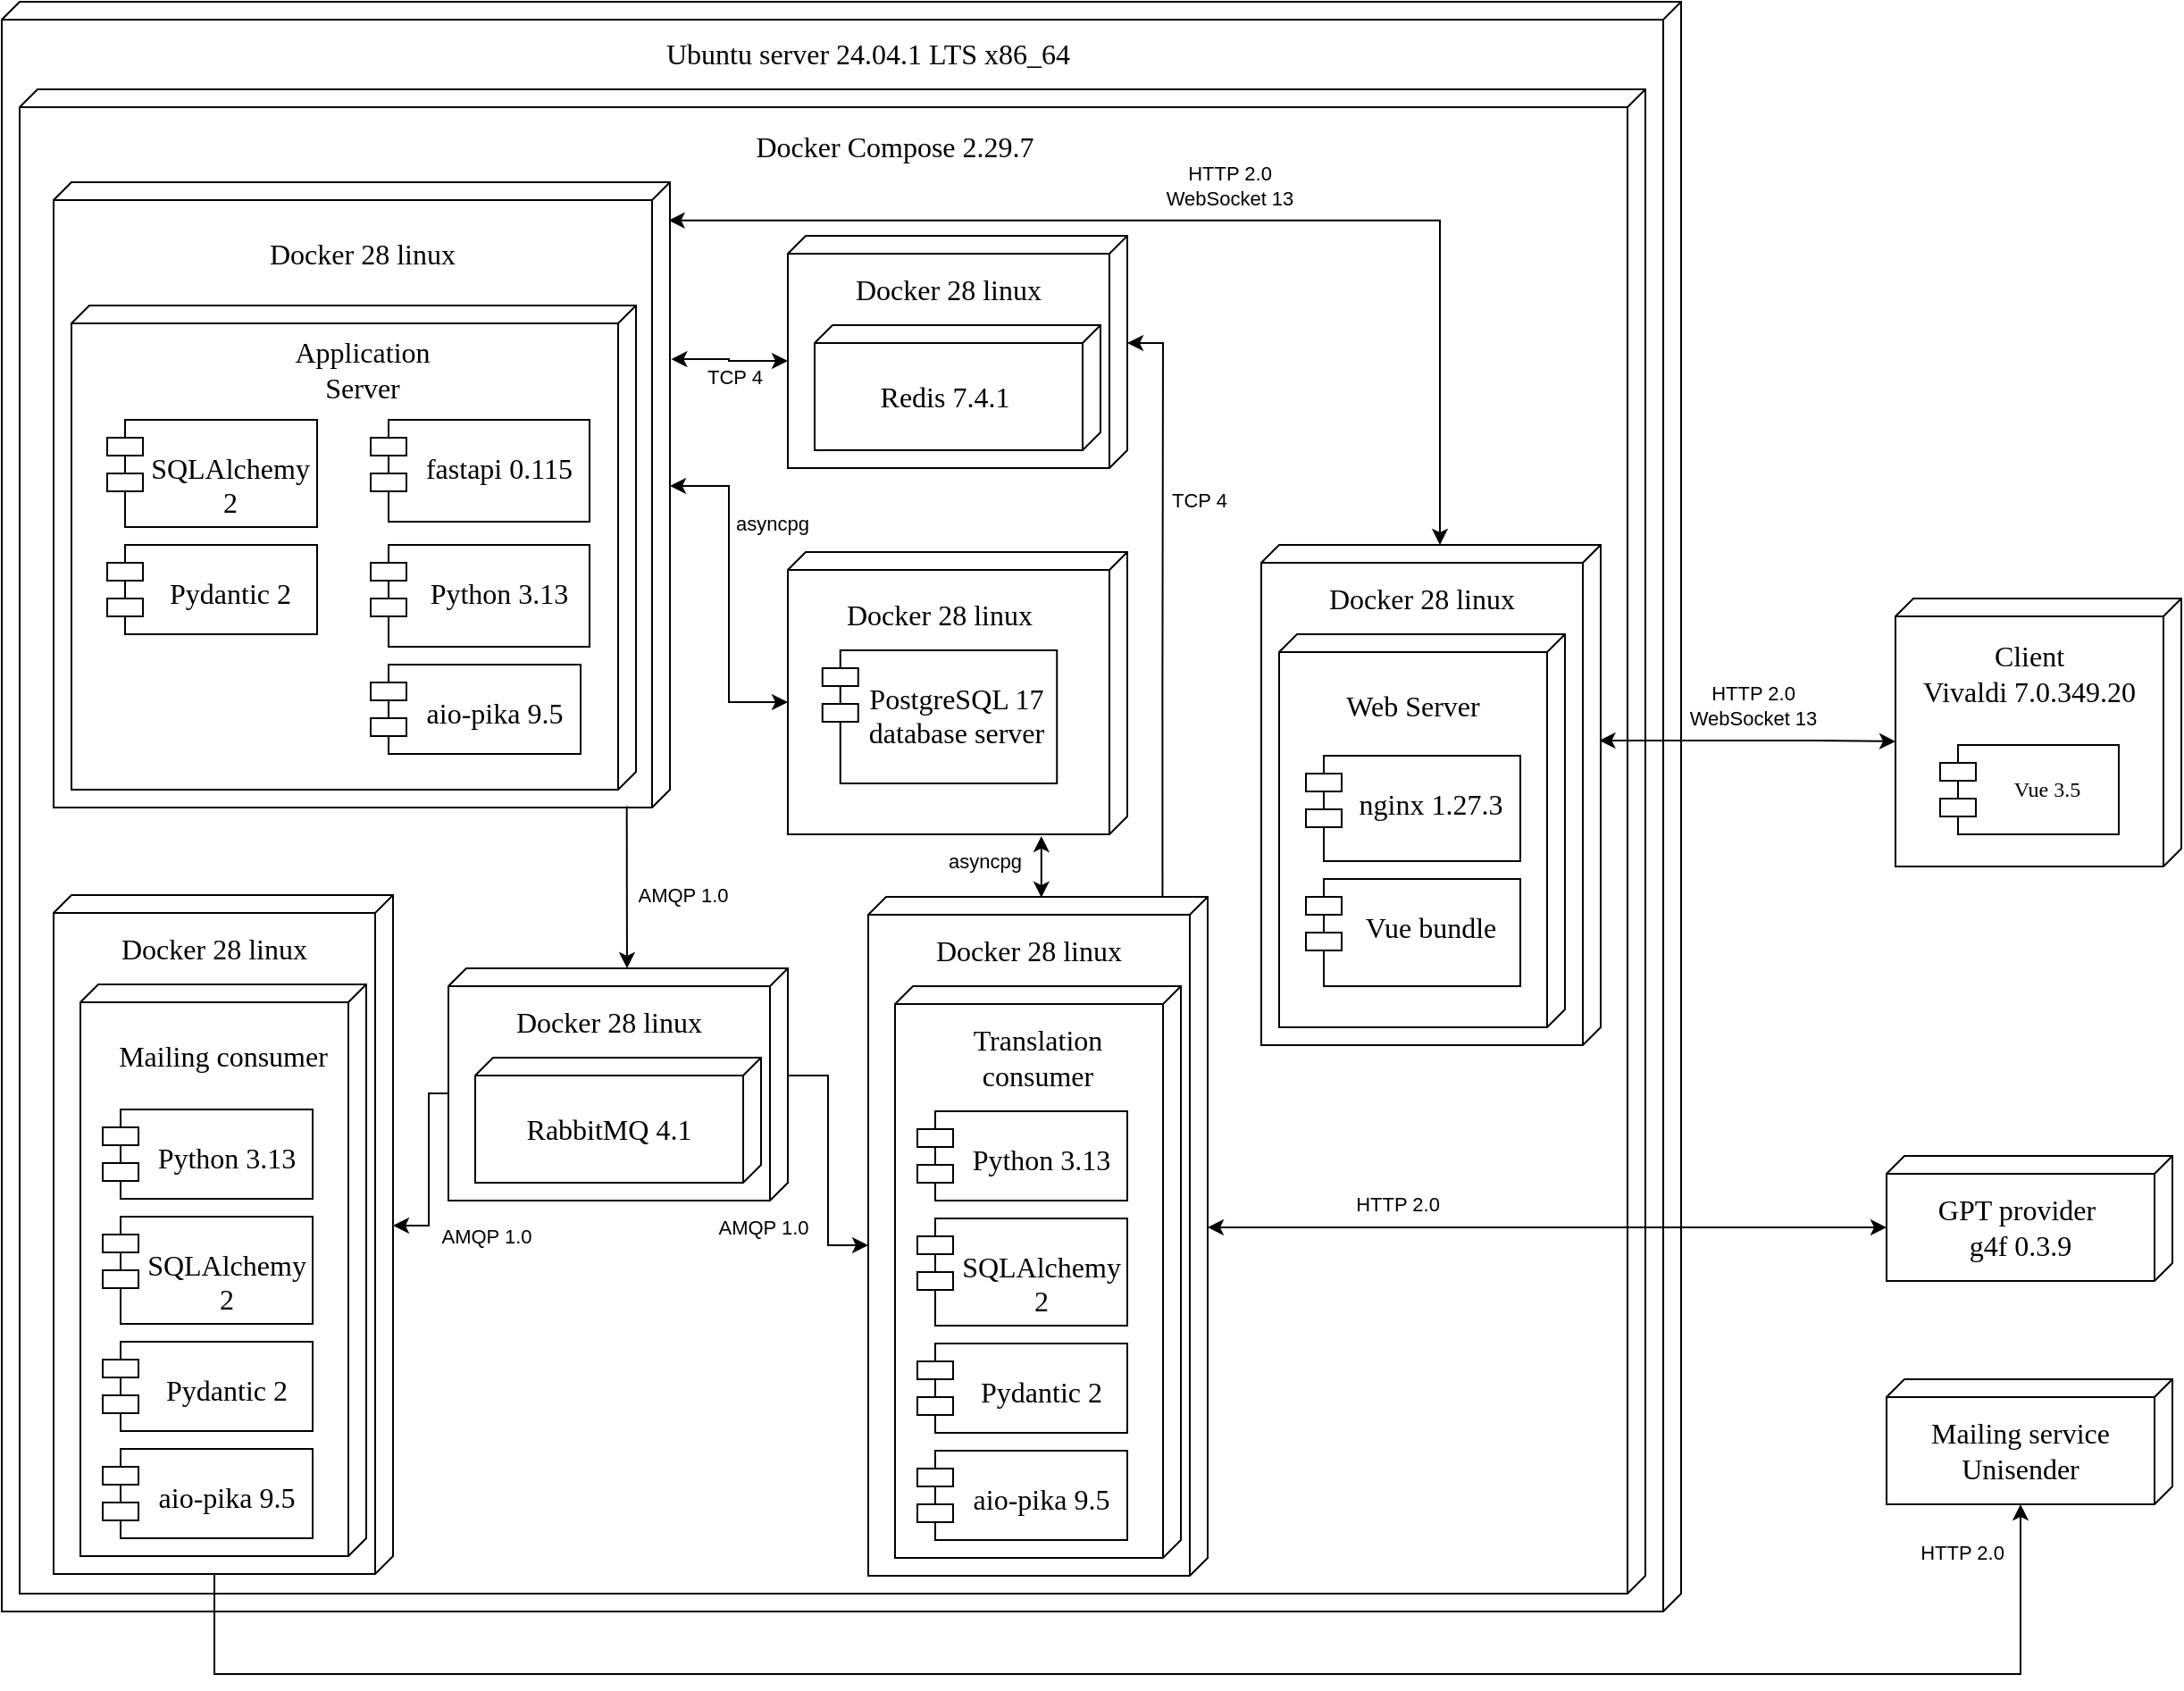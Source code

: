<mxfile version="27.1.4">
  <diagram name="Page-1" id="ECUC66QCHJgBqxlixaPf">
    <mxGraphModel dx="1715" dy="593" grid="1" gridSize="10" guides="1" tooltips="1" connect="1" arrows="1" fold="1" page="1" pageScale="1" pageWidth="850" pageHeight="1100" math="0" shadow="0">
      <root>
        <mxCell id="0" />
        <mxCell id="1" parent="0" />
        <mxCell id="TpZDVDv9xe1A2jSQaFGP-43" value="" style="verticalAlign=top;align=left;spacingTop=8;spacingLeft=2;spacingRight=12;shape=cube;size=10;direction=south;fontStyle=4;html=1;whiteSpace=wrap;fontFamily=Times New Roman;" parent="1" vertex="1">
          <mxGeometry x="-90" y="219" width="940" height="901" as="geometry" />
        </mxCell>
        <mxCell id="VxAmGhYTxK7InE3hvXu2-1" value="" style="verticalAlign=top;align=left;spacingTop=8;spacingLeft=2;spacingRight=12;shape=cube;size=10;direction=south;fontStyle=4;html=1;whiteSpace=wrap;fontFamily=Times New Roman;" parent="1" vertex="1">
          <mxGeometry x="-80" y="268" width="910" height="842" as="geometry" />
        </mxCell>
        <mxCell id="FNfErf56BURAxAOAnGEf-10" value="" style="verticalAlign=top;align=left;spacingTop=8;spacingLeft=2;spacingRight=12;shape=cube;size=10;direction=south;fontStyle=4;html=1;whiteSpace=wrap;fontFamily=Times New Roman;" parent="1" vertex="1">
          <mxGeometry x="615" y="523" width="190" height="280" as="geometry" />
        </mxCell>
        <mxCell id="FNfErf56BURAxAOAnGEf-9" value="" style="verticalAlign=top;align=left;spacingTop=8;spacingLeft=2;spacingRight=12;shape=cube;size=10;direction=south;fontStyle=4;html=1;whiteSpace=wrap;fontFamily=Times New Roman;" parent="1" vertex="1">
          <mxGeometry x="-61" y="320" width="345" height="350" as="geometry" />
        </mxCell>
        <mxCell id="FNfErf56BURAxAOAnGEf-6" value="" style="verticalAlign=top;align=left;spacingTop=8;spacingLeft=2;spacingRight=12;shape=cube;size=10;direction=south;fontStyle=4;html=1;whiteSpace=wrap;fontFamily=Times New Roman;" parent="1" vertex="1">
          <mxGeometry x="160" y="760" width="190" height="130" as="geometry" />
        </mxCell>
        <mxCell id="FNfErf56BURAxAOAnGEf-5" value="" style="verticalAlign=top;align=left;spacingTop=8;spacingLeft=2;spacingRight=12;shape=cube;size=10;direction=south;fontStyle=4;html=1;whiteSpace=wrap;fontFamily=Times New Roman;" parent="1" vertex="1">
          <mxGeometry x="350" y="527" width="190" height="158" as="geometry" />
        </mxCell>
        <mxCell id="TpZDVDv9xe1A2jSQaFGP-22" value="" style="verticalAlign=top;align=left;spacingTop=8;spacingLeft=2;spacingRight=12;shape=cube;size=10;direction=south;fontStyle=4;html=1;whiteSpace=wrap;fontFamily=Times New Roman;" parent="1" vertex="1">
          <mxGeometry x="970" y="553" width="160" height="150" as="geometry" />
        </mxCell>
        <mxCell id="TpZDVDv9xe1A2jSQaFGP-23" value="Vue 3.5" style="shape=module;align=left;spacingLeft=20;align=center;verticalAlign=top;whiteSpace=wrap;html=1;fontFamily=Times New Roman;spacingTop=11;" parent="1" vertex="1">
          <mxGeometry x="995" y="635" width="100" height="50" as="geometry" />
        </mxCell>
        <mxCell id="TpZDVDv9xe1A2jSQaFGP-24" value="&lt;div&gt;Client Vivaldi&amp;nbsp;7.0.349.20&lt;/div&gt;" style="text;html=1;align=center;verticalAlign=middle;whiteSpace=wrap;rounded=0;fontFamily=Times New Roman;fontSize=16;" parent="1" vertex="1">
          <mxGeometry x="985" y="575" width="120" height="40" as="geometry" />
        </mxCell>
        <mxCell id="TpZDVDv9xe1A2jSQaFGP-26" value="PostgreSQL 17&lt;div&gt;database server&lt;/div&gt;" style="shape=module;align=left;spacingLeft=20;align=center;verticalAlign=top;whiteSpace=wrap;html=1;fontFamily=Times New Roman;spacingTop=11;fontSize=16;" parent="1" vertex="1">
          <mxGeometry x="369.38" y="582" width="131.25" height="74.5" as="geometry" />
        </mxCell>
        <mxCell id="TpZDVDv9xe1A2jSQaFGP-28" value="" style="verticalAlign=top;align=left;spacingTop=8;spacingLeft=2;spacingRight=12;shape=cube;size=10;direction=south;fontStyle=4;html=1;whiteSpace=wrap;fontFamily=Times New Roman;" parent="1" vertex="1">
          <mxGeometry x="625" y="573" width="160" height="220" as="geometry" />
        </mxCell>
        <mxCell id="TpZDVDv9xe1A2jSQaFGP-29" value="nginx 1.27.3" style="shape=module;align=left;spacingLeft=20;align=center;verticalAlign=top;whiteSpace=wrap;html=1;fontFamily=Times New Roman;spacingTop=11;fontSize=16;" parent="1" vertex="1">
          <mxGeometry x="640" y="641" width="120" height="59" as="geometry" />
        </mxCell>
        <mxCell id="TpZDVDv9xe1A2jSQaFGP-30" value="&lt;div&gt;&lt;span style=&quot;background-color: initial;&quot;&gt;Web Server&lt;/span&gt;&lt;/div&gt;" style="text;html=1;align=center;verticalAlign=middle;whiteSpace=wrap;rounded=0;fontFamily=Times New Roman;fontSize=16;" parent="1" vertex="1">
          <mxGeometry x="640" y="593" width="120" height="40" as="geometry" />
        </mxCell>
        <mxCell id="TpZDVDv9xe1A2jSQaFGP-34" value="" style="verticalAlign=top;align=left;spacingTop=8;spacingLeft=2;spacingRight=12;shape=cube;size=10;direction=south;fontStyle=4;html=1;whiteSpace=wrap;fontFamily=Times New Roman;" parent="1" vertex="1">
          <mxGeometry x="-51" y="389" width="316" height="271" as="geometry" />
        </mxCell>
        <mxCell id="TpZDVDv9xe1A2jSQaFGP-35" value="fastapi 0.115" style="shape=module;align=left;spacingLeft=20;align=center;verticalAlign=top;whiteSpace=wrap;html=1;fontFamily=Times New Roman;spacingTop=11;fontSize=16;" parent="1" vertex="1">
          <mxGeometry x="116.5" y="453" width="122.5" height="57" as="geometry" />
        </mxCell>
        <mxCell id="TpZDVDv9xe1A2jSQaFGP-36" value="&lt;div&gt;Application Server&lt;/div&gt;" style="text;html=1;align=center;verticalAlign=middle;whiteSpace=wrap;rounded=0;fontFamily=Times New Roman;fontSize=16;" parent="1" vertex="1">
          <mxGeometry x="51.5" y="405" width="120" height="40" as="geometry" />
        </mxCell>
        <mxCell id="TpZDVDv9xe1A2jSQaFGP-40" value="" style="verticalAlign=top;align=left;spacingTop=8;spacingLeft=2;spacingRight=12;shape=cube;size=10;direction=south;fontStyle=4;html=1;whiteSpace=wrap;fontFamily=Times New Roman;" parent="1" vertex="1">
          <mxGeometry x="965" y="865" width="160" height="70" as="geometry" />
        </mxCell>
        <mxCell id="TpZDVDv9xe1A2jSQaFGP-42" value="&lt;div&gt;GPT provider&amp;nbsp;&lt;/div&gt;&lt;div&gt;g4f 0.3.9&lt;/div&gt;" style="text;html=1;align=center;verticalAlign=middle;whiteSpace=wrap;rounded=0;fontFamily=Times New Roman;fontSize=16;" parent="1" vertex="1">
          <mxGeometry x="980" y="885" width="120" height="40" as="geometry" />
        </mxCell>
        <mxCell id="TpZDVDv9xe1A2jSQaFGP-44" value="Docker 28 linux" style="text;html=1;align=center;verticalAlign=middle;whiteSpace=wrap;rounded=0;fontFamily=Times New Roman;fontSize=16;" parent="1" vertex="1">
          <mxGeometry x="355" y="542" width="160" height="40" as="geometry" />
        </mxCell>
        <mxCell id="TpZDVDv9xe1A2jSQaFGP-46" value="" style="verticalAlign=top;align=left;spacingTop=8;spacingLeft=2;spacingRight=12;shape=cube;size=10;direction=south;fontStyle=4;html=1;whiteSpace=wrap;fontFamily=Times New Roman;" parent="1" vertex="1">
          <mxGeometry x="175" y="810" width="160" height="70" as="geometry" />
        </mxCell>
        <mxCell id="TpZDVDv9xe1A2jSQaFGP-45" value="&lt;div&gt;&lt;font face=&quot;TATKIw89jByi1dCgMb_N&quot;&gt;RabbitMQ 4.1&lt;/font&gt;&lt;/div&gt;" style="text;html=1;align=center;verticalAlign=middle;whiteSpace=wrap;rounded=0;fontFamily=Times New Roman;fontSize=16;" parent="1" vertex="1">
          <mxGeometry x="190" y="830" width="120" height="40" as="geometry" />
        </mxCell>
        <mxCell id="TpZDVDv9xe1A2jSQaFGP-55" style="edgeStyle=orthogonalEdgeStyle;rounded=0;orthogonalLoop=1;jettySize=auto;html=1;startArrow=classic;startFill=1;exitX=0.391;exitY=0.004;exitDx=0;exitDy=0;exitPerimeter=0;entryX=0;entryY=0;entryDx=80;entryDy=160;entryPerimeter=0;" parent="1" source="FNfErf56BURAxAOAnGEf-10" target="TpZDVDv9xe1A2jSQaFGP-22" edge="1">
          <mxGeometry relative="1" as="geometry">
            <mxPoint x="874" y="531" as="sourcePoint" />
            <mxPoint x="910" y="600" as="targetPoint" />
            <Array as="points">
              <mxPoint x="920" y="633" />
              <mxPoint x="920" y="633" />
            </Array>
          </mxGeometry>
        </mxCell>
        <mxCell id="W_WCTnaqJRIJzTgtYEaO-8" value="HTTP 2.0&lt;div&gt;WebSocket 13&lt;/div&gt;" style="edgeLabel;html=1;align=center;verticalAlign=middle;resizable=0;points=[];" parent="TpZDVDv9xe1A2jSQaFGP-55" vertex="1" connectable="0">
          <mxGeometry x="0.037" relative="1" as="geometry">
            <mxPoint y="-20" as="offset" />
          </mxGeometry>
        </mxCell>
        <mxCell id="FNfErf56BURAxAOAnGEf-1" value="" style="verticalAlign=top;align=left;spacingTop=8;spacingLeft=2;spacingRight=12;shape=cube;size=10;direction=south;fontStyle=4;html=1;whiteSpace=wrap;fontFamily=Times New Roman;" parent="1" vertex="1">
          <mxGeometry x="965" y="990" width="160" height="70" as="geometry" />
        </mxCell>
        <mxCell id="FNfErf56BURAxAOAnGEf-2" value="&lt;div&gt;Mailing service&lt;/div&gt;&lt;div&gt;Unisender&lt;/div&gt;" style="text;html=1;align=center;verticalAlign=middle;whiteSpace=wrap;rounded=0;fontFamily=Times New Roman;fontSize=16;" parent="1" vertex="1">
          <mxGeometry x="980" y="1010" width="120" height="40" as="geometry" />
        </mxCell>
        <mxCell id="FNfErf56BURAxAOAnGEf-4" value="Vue bundle" style="shape=module;align=left;spacingLeft=20;align=center;verticalAlign=top;whiteSpace=wrap;html=1;fontFamily=Times New Roman;spacingTop=11;fontSize=16;" parent="1" vertex="1">
          <mxGeometry x="640" y="710" width="120" height="60" as="geometry" />
        </mxCell>
        <mxCell id="FNfErf56BURAxAOAnGEf-7" value="Docker 28 linux" style="text;html=1;align=center;verticalAlign=middle;whiteSpace=wrap;rounded=0;fontFamily=Times New Roman;fontSize=16;" parent="1" vertex="1">
          <mxGeometry x="165" y="770" width="170" height="40" as="geometry" />
        </mxCell>
        <mxCell id="FNfErf56BURAxAOAnGEf-8" value="Docker 28 linux" style="text;html=1;align=center;verticalAlign=middle;whiteSpace=wrap;rounded=0;fontFamily=Times New Roman;fontSize=16;" parent="1" vertex="1">
          <mxGeometry x="31.5" y="340" width="160" height="40" as="geometry" />
        </mxCell>
        <mxCell id="FNfErf56BURAxAOAnGEf-11" value="Docker 28 linux" style="text;html=1;align=center;verticalAlign=middle;whiteSpace=wrap;rounded=0;fontFamily=Times New Roman;fontSize=16;" parent="1" vertex="1">
          <mxGeometry x="630" y="533" width="150" height="40" as="geometry" />
        </mxCell>
        <mxCell id="FNfErf56BURAxAOAnGEf-12" value="&lt;div&gt;&lt;span style=&quot;background-color: initial;&quot;&gt;Ubuntu server 24.04.1 LTS x86_64&lt;/span&gt;&lt;/div&gt;" style="text;html=1;align=center;verticalAlign=middle;whiteSpace=wrap;rounded=0;fontFamily=Times New Roman;fontSize=16;" parent="1" vertex="1">
          <mxGeometry x="275" y="228" width="240" height="40" as="geometry" />
        </mxCell>
        <mxCell id="H7oTdZF6Ppm3hJ-fpBE6-1" value="" style="verticalAlign=top;align=left;spacingTop=8;spacingLeft=2;spacingRight=12;shape=cube;size=10;direction=south;fontStyle=4;html=1;whiteSpace=wrap;fontFamily=Times New Roman;" parent="1" vertex="1">
          <mxGeometry x="395" y="720" width="190" height="380" as="geometry" />
        </mxCell>
        <mxCell id="H7oTdZF6Ppm3hJ-fpBE6-2" value="Docker 28 linux" style="text;html=1;align=center;verticalAlign=middle;whiteSpace=wrap;rounded=0;fontFamily=Times New Roman;fontSize=16;" parent="1" vertex="1">
          <mxGeometry x="410" y="730" width="150" height="40" as="geometry" />
        </mxCell>
        <mxCell id="H7oTdZF6Ppm3hJ-fpBE6-4" value="" style="verticalAlign=top;align=left;spacingTop=8;spacingLeft=2;spacingRight=12;shape=cube;size=10;direction=south;fontStyle=4;html=1;whiteSpace=wrap;fontFamily=Times New Roman;" parent="1" vertex="1">
          <mxGeometry x="410" y="770" width="160" height="320" as="geometry" />
        </mxCell>
        <mxCell id="H7oTdZF6Ppm3hJ-fpBE6-5" value="Python 3.13" style="shape=module;align=left;spacingLeft=20;align=center;verticalAlign=top;whiteSpace=wrap;html=1;fontFamily=Times New Roman;spacingTop=11;fontSize=16;" parent="1" vertex="1">
          <mxGeometry x="422.5" y="840" width="117.5" height="50" as="geometry" />
        </mxCell>
        <mxCell id="pe9ALDB09nC07uZUBtqW-1" value="" style="verticalAlign=top;align=left;spacingTop=8;spacingLeft=2;spacingRight=12;shape=cube;size=10;direction=south;fontStyle=4;html=1;whiteSpace=wrap;fontFamily=Times New Roman;" parent="1" vertex="1">
          <mxGeometry x="350" y="350" width="190" height="130" as="geometry" />
        </mxCell>
        <mxCell id="pe9ALDB09nC07uZUBtqW-2" value="Docker 28 linux" style="text;html=1;align=center;verticalAlign=middle;whiteSpace=wrap;rounded=0;fontFamily=Times New Roman;fontSize=16;" parent="1" vertex="1">
          <mxGeometry x="355" y="360" width="170" height="40" as="geometry" />
        </mxCell>
        <mxCell id="pe9ALDB09nC07uZUBtqW-4" value="" style="verticalAlign=top;align=left;spacingTop=8;spacingLeft=2;spacingRight=12;shape=cube;size=10;direction=south;fontStyle=4;html=1;whiteSpace=wrap;fontFamily=Times New Roman;" parent="1" vertex="1">
          <mxGeometry x="365" y="400" width="160" height="70" as="geometry" />
        </mxCell>
        <mxCell id="pe9ALDB09nC07uZUBtqW-3" value="&lt;div&gt;&lt;font face=&quot;TATKIw89jByi1dCgMb_N&quot;&gt;Redis 7.4.1&amp;nbsp;&lt;/font&gt;&lt;/div&gt;" style="text;html=1;align=center;verticalAlign=middle;whiteSpace=wrap;rounded=0;fontFamily=Times New Roman;fontSize=16;" parent="1" vertex="1">
          <mxGeometry x="380" y="420" width="120" height="40" as="geometry" />
        </mxCell>
        <mxCell id="VxAmGhYTxK7InE3hvXu2-2" value="&lt;div&gt;Docker Compose 2.29.7&lt;/div&gt;" style="text;html=1;align=center;verticalAlign=middle;whiteSpace=wrap;rounded=0;fontFamily=Times New Roman;fontSize=16;" parent="1" vertex="1">
          <mxGeometry x="320" y="280" width="180" height="40" as="geometry" />
        </mxCell>
        <mxCell id="H7oTdZF6Ppm3hJ-fpBE6-3" value="&lt;div&gt;&lt;font face=&quot;TATKIw89jByi1dCgMb_N&quot;&gt;Translation consumer&lt;/font&gt;&lt;/div&gt;" style="text;html=1;align=center;verticalAlign=middle;whiteSpace=wrap;rounded=0;fontFamily=Times New Roman;fontSize=16;" parent="1" vertex="1">
          <mxGeometry x="430" y="790" width="120" height="40" as="geometry" />
        </mxCell>
        <mxCell id="GpaTgLdf683rHuGPQlDp-1" value="SQLAlchemy 2" style="shape=module;align=left;spacingLeft=20;align=center;verticalAlign=top;whiteSpace=wrap;html=1;fontFamily=Times New Roman;spacingTop=11;fontSize=16;" parent="1" vertex="1">
          <mxGeometry x="422.5" y="900" width="117.5" height="60" as="geometry" />
        </mxCell>
        <mxCell id="GpaTgLdf683rHuGPQlDp-2" value="Pydantic 2" style="shape=module;align=left;spacingLeft=20;align=center;verticalAlign=top;whiteSpace=wrap;html=1;fontFamily=Times New Roman;spacingTop=11;fontSize=16;" parent="1" vertex="1">
          <mxGeometry x="422.5" y="970" width="117.5" height="50" as="geometry" />
        </mxCell>
        <mxCell id="GpaTgLdf683rHuGPQlDp-3" value="aio-pika 9.5" style="shape=module;align=left;spacingLeft=20;align=center;verticalAlign=top;whiteSpace=wrap;html=1;fontFamily=Times New Roman;spacingTop=11;fontSize=16;" parent="1" vertex="1">
          <mxGeometry x="422.5" y="1030" width="117.5" height="50" as="geometry" />
        </mxCell>
        <mxCell id="GpaTgLdf683rHuGPQlDp-4" value="Python 3.13" style="shape=module;align=left;spacingLeft=20;align=center;verticalAlign=top;whiteSpace=wrap;html=1;fontFamily=Times New Roman;spacingTop=11;fontSize=16;" parent="1" vertex="1">
          <mxGeometry x="116.5" y="523" width="122.5" height="57" as="geometry" />
        </mxCell>
        <mxCell id="GpaTgLdf683rHuGPQlDp-6" value="SQLAlchemy 2" style="shape=module;align=left;spacingLeft=20;align=center;verticalAlign=top;whiteSpace=wrap;html=1;fontFamily=Times New Roman;spacingTop=11;fontSize=16;" parent="1" vertex="1">
          <mxGeometry x="-31" y="453" width="117.5" height="60" as="geometry" />
        </mxCell>
        <mxCell id="GpaTgLdf683rHuGPQlDp-7" value="Pydantic 2" style="shape=module;align=left;spacingLeft=20;align=center;verticalAlign=top;whiteSpace=wrap;html=1;fontFamily=Times New Roman;spacingTop=11;fontSize=16;" parent="1" vertex="1">
          <mxGeometry x="-31" y="523" width="117.5" height="50" as="geometry" />
        </mxCell>
        <mxCell id="GpaTgLdf683rHuGPQlDp-8" value="aio-pika 9.5" style="shape=module;align=left;spacingLeft=20;align=center;verticalAlign=top;whiteSpace=wrap;html=1;fontFamily=Times New Roman;spacingTop=11;fontSize=16;" parent="1" vertex="1">
          <mxGeometry x="116.5" y="590" width="117.5" height="50" as="geometry" />
        </mxCell>
        <mxCell id="GpaTgLdf683rHuGPQlDp-33" style="edgeStyle=orthogonalEdgeStyle;rounded=0;orthogonalLoop=1;jettySize=auto;html=1;exitX=0;exitY=0;exitDx=380;exitDy=100;exitPerimeter=0;entryX=0;entryY=0;entryDx=70;entryDy=85;entryPerimeter=0;" parent="1" source="GpaTgLdf683rHuGPQlDp-9" target="FNfErf56BURAxAOAnGEf-1" edge="1">
          <mxGeometry relative="1" as="geometry">
            <mxPoint x="741.778" y="1210" as="targetPoint" />
            <Array as="points">
              <mxPoint x="29" y="1155" />
              <mxPoint x="1040" y="1155" />
            </Array>
          </mxGeometry>
        </mxCell>
        <mxCell id="W_WCTnaqJRIJzTgtYEaO-6" value="HTTP 2.0" style="edgeLabel;html=1;align=center;verticalAlign=middle;resizable=0;points=[];" parent="GpaTgLdf683rHuGPQlDp-33" vertex="1" connectable="0">
          <mxGeometry x="0.954" y="3" relative="1" as="geometry">
            <mxPoint x="-30" as="offset" />
          </mxGeometry>
        </mxCell>
        <mxCell id="GpaTgLdf683rHuGPQlDp-9" value="" style="verticalAlign=top;align=left;spacingTop=8;spacingLeft=2;spacingRight=12;shape=cube;size=10;direction=south;fontStyle=4;html=1;whiteSpace=wrap;fontFamily=Times New Roman;" parent="1" vertex="1">
          <mxGeometry x="-61" y="719" width="190" height="380" as="geometry" />
        </mxCell>
        <mxCell id="GpaTgLdf683rHuGPQlDp-10" value="Docker 28 linux" style="text;html=1;align=center;verticalAlign=middle;whiteSpace=wrap;rounded=0;fontFamily=Times New Roman;fontSize=16;" parent="1" vertex="1">
          <mxGeometry x="-46" y="729" width="150" height="40" as="geometry" />
        </mxCell>
        <mxCell id="GpaTgLdf683rHuGPQlDp-11" value="" style="verticalAlign=top;align=left;spacingTop=8;spacingLeft=2;spacingRight=12;shape=cube;size=10;direction=south;fontStyle=4;html=1;whiteSpace=wrap;fontFamily=Times New Roman;" parent="1" vertex="1">
          <mxGeometry x="-46" y="769" width="160" height="320" as="geometry" />
        </mxCell>
        <mxCell id="GpaTgLdf683rHuGPQlDp-12" value="Python 3.13" style="shape=module;align=left;spacingLeft=20;align=center;verticalAlign=top;whiteSpace=wrap;html=1;fontFamily=Times New Roman;spacingTop=11;fontSize=16;" parent="1" vertex="1">
          <mxGeometry x="-33.5" y="839" width="117.5" height="50" as="geometry" />
        </mxCell>
        <mxCell id="GpaTgLdf683rHuGPQlDp-13" value="&lt;div&gt;&lt;font face=&quot;TATKIw89jByi1dCgMb_N&quot;&gt;Mailing consumer&lt;/font&gt;&lt;/div&gt;" style="text;html=1;align=center;verticalAlign=middle;whiteSpace=wrap;rounded=0;fontFamily=Times New Roman;fontSize=16;" parent="1" vertex="1">
          <mxGeometry x="-26" y="789" width="120" height="40" as="geometry" />
        </mxCell>
        <mxCell id="GpaTgLdf683rHuGPQlDp-14" value="SQLAlchemy 2" style="shape=module;align=left;spacingLeft=20;align=center;verticalAlign=top;whiteSpace=wrap;html=1;fontFamily=Times New Roman;spacingTop=11;fontSize=16;" parent="1" vertex="1">
          <mxGeometry x="-33.5" y="899" width="117.5" height="60" as="geometry" />
        </mxCell>
        <mxCell id="GpaTgLdf683rHuGPQlDp-15" value="Pydantic 2" style="shape=module;align=left;spacingLeft=20;align=center;verticalAlign=top;whiteSpace=wrap;html=1;fontFamily=Times New Roman;spacingTop=11;fontSize=16;" parent="1" vertex="1">
          <mxGeometry x="-33.5" y="969" width="117.5" height="50" as="geometry" />
        </mxCell>
        <mxCell id="GpaTgLdf683rHuGPQlDp-16" value="aio-pika 9.5" style="shape=module;align=left;spacingLeft=20;align=center;verticalAlign=top;whiteSpace=wrap;html=1;fontFamily=Times New Roman;spacingTop=11;fontSize=16;" parent="1" vertex="1">
          <mxGeometry x="-33.5" y="1029" width="117.5" height="50" as="geometry" />
        </mxCell>
        <mxCell id="GpaTgLdf683rHuGPQlDp-25" value="asyncpg" style="edgeStyle=orthogonalEdgeStyle;rounded=0;orthogonalLoop=1;jettySize=auto;html=1;exitX=0.001;exitY=0.49;exitDx=0;exitDy=0;exitPerimeter=0;entryX=1.006;entryY=0.253;entryDx=0;entryDy=0;entryPerimeter=0;startArrow=classic;startFill=1;" parent="1" source="H7oTdZF6Ppm3hJ-fpBE6-1" target="FNfErf56BURAxAOAnGEf-5" edge="1">
          <mxGeometry x="0.182" y="32" relative="1" as="geometry">
            <mxPoint as="offset" />
          </mxGeometry>
        </mxCell>
        <mxCell id="GpaTgLdf683rHuGPQlDp-26" style="edgeStyle=orthogonalEdgeStyle;rounded=0;orthogonalLoop=1;jettySize=auto;html=1;exitX=0;exitY=0.133;exitDx=0;exitDy=0;exitPerimeter=0;entryX=0;entryY=0;entryDx=60;entryDy=0;entryPerimeter=0;" parent="1" source="H7oTdZF6Ppm3hJ-fpBE6-1" target="pe9ALDB09nC07uZUBtqW-1" edge="1">
          <mxGeometry relative="1" as="geometry" />
        </mxCell>
        <mxCell id="W_WCTnaqJRIJzTgtYEaO-11" value="TCP 4" style="edgeLabel;html=1;align=center;verticalAlign=middle;resizable=0;points=[];" parent="GpaTgLdf683rHuGPQlDp-26" vertex="1" connectable="0">
          <mxGeometry x="0.346" relative="1" as="geometry">
            <mxPoint x="20" as="offset" />
          </mxGeometry>
        </mxCell>
        <mxCell id="GpaTgLdf683rHuGPQlDp-27" style="edgeStyle=orthogonalEdgeStyle;rounded=0;orthogonalLoop=1;jettySize=auto;html=1;exitX=0.283;exitY=-0.002;exitDx=0;exitDy=0;exitPerimeter=0;entryX=0;entryY=0;entryDx=70;entryDy=190;entryPerimeter=0;startArrow=classic;startFill=1;" parent="1" source="FNfErf56BURAxAOAnGEf-9" target="pe9ALDB09nC07uZUBtqW-1" edge="1">
          <mxGeometry relative="1" as="geometry" />
        </mxCell>
        <mxCell id="W_WCTnaqJRIJzTgtYEaO-12" value="TCP 4" style="edgeLabel;html=1;align=center;verticalAlign=middle;resizable=0;points=[];" parent="GpaTgLdf683rHuGPQlDp-27" vertex="1" connectable="0">
          <mxGeometry x="-0.224" y="-2" relative="1" as="geometry">
            <mxPoint x="10" y="8" as="offset" />
          </mxGeometry>
        </mxCell>
        <mxCell id="GpaTgLdf683rHuGPQlDp-28" style="edgeStyle=orthogonalEdgeStyle;rounded=0;orthogonalLoop=1;jettySize=auto;html=1;exitX=0;exitY=0;exitDx=170;exitDy=0;exitPerimeter=0;entryX=0;entryY=0;entryDx=84;entryDy=190;entryPerimeter=0;startArrow=classic;startFill=1;" parent="1" source="FNfErf56BURAxAOAnGEf-9" target="FNfErf56BURAxAOAnGEf-5" edge="1">
          <mxGeometry relative="1" as="geometry" />
        </mxCell>
        <mxCell id="W_WCTnaqJRIJzTgtYEaO-10" value="asyncpg" style="edgeLabel;html=1;align=center;verticalAlign=middle;resizable=0;points=[];" parent="GpaTgLdf683rHuGPQlDp-28" vertex="1" connectable="0">
          <mxGeometry x="-0.422" y="-1" relative="1" as="geometry">
            <mxPoint x="25" as="offset" />
          </mxGeometry>
        </mxCell>
        <mxCell id="GpaTgLdf683rHuGPQlDp-29" style="edgeStyle=orthogonalEdgeStyle;rounded=0;orthogonalLoop=1;jettySize=auto;html=1;exitX=0.998;exitY=0.07;exitDx=0;exitDy=0;exitPerimeter=0;entryX=0;entryY=0;entryDx=0;entryDy=90;entryPerimeter=0;" parent="1" source="FNfErf56BURAxAOAnGEf-9" target="FNfErf56BURAxAOAnGEf-6" edge="1">
          <mxGeometry relative="1" as="geometry" />
        </mxCell>
        <mxCell id="W_WCTnaqJRIJzTgtYEaO-2" value="AMQP 1.0" style="edgeLabel;html=1;align=center;verticalAlign=middle;resizable=0;points=[];" parent="GpaTgLdf683rHuGPQlDp-29" vertex="1" connectable="0">
          <mxGeometry x="0.106" y="1" relative="1" as="geometry">
            <mxPoint x="30" as="offset" />
          </mxGeometry>
        </mxCell>
        <mxCell id="GpaTgLdf683rHuGPQlDp-30" style="edgeStyle=orthogonalEdgeStyle;rounded=0;orthogonalLoop=1;jettySize=auto;html=1;exitX=0;exitY=0;exitDx=195;exitDy=190;exitPerimeter=0;entryX=0;entryY=0;entryDx=60;entryDy=0;entryPerimeter=0;startArrow=classic;startFill=1;endArrow=none;" parent="1" source="H7oTdZF6Ppm3hJ-fpBE6-1" target="FNfErf56BURAxAOAnGEf-6" edge="1">
          <mxGeometry relative="1" as="geometry" />
        </mxCell>
        <mxCell id="W_WCTnaqJRIJzTgtYEaO-5" value="AMQP 1.0" style="edgeLabel;html=1;align=center;verticalAlign=middle;resizable=0;points=[];" parent="GpaTgLdf683rHuGPQlDp-30" vertex="1" connectable="0">
          <mxGeometry x="-0.25" y="-3" relative="1" as="geometry">
            <mxPoint x="-40" y="20" as="offset" />
          </mxGeometry>
        </mxCell>
        <mxCell id="GpaTgLdf683rHuGPQlDp-31" style="edgeStyle=orthogonalEdgeStyle;rounded=0;orthogonalLoop=1;jettySize=auto;html=1;exitX=0;exitY=0;exitDx=185;exitDy=0;exitPerimeter=0;entryX=0;entryY=0;entryDx=70;entryDy=190;entryPerimeter=0;startArrow=classic;startFill=1;endArrow=none;" parent="1" source="GpaTgLdf683rHuGPQlDp-9" target="FNfErf56BURAxAOAnGEf-6" edge="1">
          <mxGeometry relative="1" as="geometry" />
        </mxCell>
        <mxCell id="W_WCTnaqJRIJzTgtYEaO-1" value="AMQP 1.0" style="edgeLabel;html=1;align=center;verticalAlign=middle;resizable=0;points=[];" parent="GpaTgLdf683rHuGPQlDp-31" vertex="1" connectable="0">
          <mxGeometry x="-0.532" y="-2" relative="1" as="geometry">
            <mxPoint x="30" y="10" as="offset" />
          </mxGeometry>
        </mxCell>
        <mxCell id="GpaTgLdf683rHuGPQlDp-32" style="edgeStyle=orthogonalEdgeStyle;rounded=0;orthogonalLoop=1;jettySize=auto;html=1;exitX=0.061;exitY=0.002;exitDx=0;exitDy=0;exitPerimeter=0;entryX=0;entryY=0;entryDx=0;entryDy=90;entryPerimeter=0;startArrow=classic;startFill=1;" parent="1" source="FNfErf56BURAxAOAnGEf-9" target="FNfErf56BURAxAOAnGEf-10" edge="1">
          <mxGeometry relative="1" as="geometry" />
        </mxCell>
        <mxCell id="W_WCTnaqJRIJzTgtYEaO-9" value="HTTP 2.0&lt;div&gt;WebSocket 13&lt;/div&gt;" style="edgeLabel;html=1;align=center;verticalAlign=middle;resizable=0;points=[];" parent="GpaTgLdf683rHuGPQlDp-32" vertex="1" connectable="0">
          <mxGeometry x="-0.076" relative="1" as="geometry">
            <mxPoint x="30" y="-20" as="offset" />
          </mxGeometry>
        </mxCell>
        <mxCell id="GpaTgLdf683rHuGPQlDp-34" style="edgeStyle=orthogonalEdgeStyle;rounded=0;orthogonalLoop=1;jettySize=auto;html=1;exitX=0;exitY=0;exitDx=185;exitDy=0;exitPerimeter=0;entryX=0;entryY=0;entryDx=40;entryDy=160;entryPerimeter=0;startArrow=classic;startFill=1;" parent="1" source="H7oTdZF6Ppm3hJ-fpBE6-1" target="TpZDVDv9xe1A2jSQaFGP-40" edge="1">
          <mxGeometry relative="1" as="geometry" />
        </mxCell>
        <mxCell id="W_WCTnaqJRIJzTgtYEaO-7" value="HTTP 2.0" style="edgeLabel;html=1;align=center;verticalAlign=middle;resizable=0;points=[];" parent="GpaTgLdf683rHuGPQlDp-34" vertex="1" connectable="0">
          <mxGeometry x="-0.442" y="3" relative="1" as="geometry">
            <mxPoint y="-10" as="offset" />
          </mxGeometry>
        </mxCell>
      </root>
    </mxGraphModel>
  </diagram>
</mxfile>
